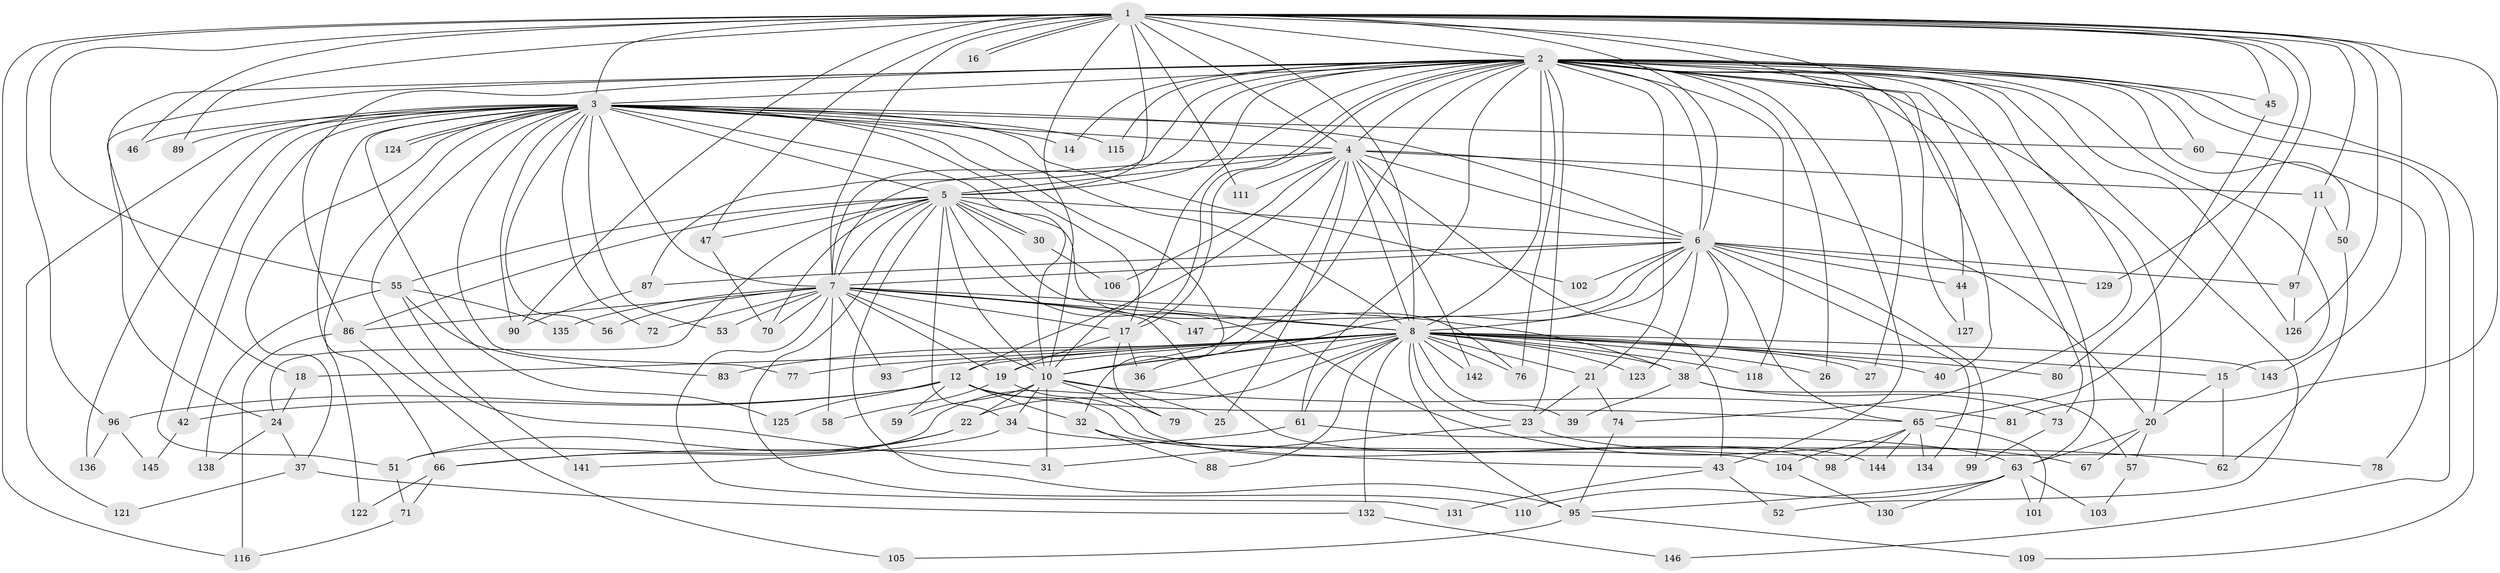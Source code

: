// original degree distribution, {25: 0.006802721088435374, 24: 0.006802721088435374, 34: 0.006802721088435374, 19: 0.006802721088435374, 22: 0.013605442176870748, 20: 0.006802721088435374, 36: 0.006802721088435374, 26: 0.006802721088435374, 17: 0.006802721088435374, 4: 0.08163265306122448, 10: 0.006802721088435374, 6: 0.04081632653061224, 2: 0.54421768707483, 3: 0.19047619047619047, 7: 0.006802721088435374, 5: 0.05442176870748299, 8: 0.006802721088435374}
// Generated by graph-tools (version 1.1) at 2025/10/02/27/25 16:10:59]
// undirected, 113 vertices, 266 edges
graph export_dot {
graph [start="1"]
  node [color=gray90,style=filled];
  1 [super="+13"];
  2 [super="+9"];
  3 [super="+28"];
  4 [super="+29"];
  5 [super="+117"];
  6 [super="+100"];
  7 [super="+41"];
  8 [super="+107"];
  10 [super="+35"];
  11;
  12 [super="+33"];
  14;
  15 [super="+82"];
  16;
  17 [super="+114"];
  18 [super="+113"];
  19 [super="+84"];
  20;
  21 [super="+64"];
  22;
  23;
  24 [super="+68"];
  25;
  26;
  27;
  30;
  31 [super="+49"];
  32;
  34;
  36;
  37;
  38;
  39;
  40;
  42;
  43 [super="+48"];
  44;
  45;
  46;
  47;
  50;
  51 [super="+54"];
  52;
  53;
  55 [super="+69"];
  56;
  57;
  58;
  59;
  60 [super="+112"];
  61 [super="+108"];
  62 [super="+133"];
  63 [super="+75"];
  65 [super="+85"];
  66 [super="+128"];
  67;
  70 [super="+91"];
  71;
  72;
  73;
  74;
  76 [super="+120"];
  77;
  78;
  79;
  80;
  81;
  83;
  86 [super="+94"];
  87 [super="+92"];
  88;
  89;
  90;
  93;
  95 [super="+119"];
  96;
  97;
  98;
  99;
  101;
  102;
  103;
  104;
  105;
  106;
  109;
  110;
  111;
  115;
  116 [super="+137"];
  118;
  121;
  122 [super="+139"];
  123;
  124;
  125;
  126 [super="+140"];
  127;
  129;
  130;
  131;
  132;
  134;
  135;
  136;
  138;
  141;
  142;
  143;
  144;
  145;
  146;
  147;
  1 -- 2 [weight=2];
  1 -- 3 [weight=2];
  1 -- 4;
  1 -- 5;
  1 -- 6;
  1 -- 7;
  1 -- 8;
  1 -- 10;
  1 -- 11;
  1 -- 16;
  1 -- 16;
  1 -- 44;
  1 -- 46;
  1 -- 47;
  1 -- 55;
  1 -- 81;
  1 -- 89;
  1 -- 90;
  1 -- 96;
  1 -- 111;
  1 -- 129;
  1 -- 143;
  1 -- 116;
  1 -- 65;
  1 -- 74;
  1 -- 45;
  1 -- 126;
  2 -- 3 [weight=3];
  2 -- 4 [weight=2];
  2 -- 5 [weight=2];
  2 -- 6 [weight=2];
  2 -- 7 [weight=2];
  2 -- 8 [weight=2];
  2 -- 10 [weight=2];
  2 -- 14;
  2 -- 17;
  2 -- 17;
  2 -- 18;
  2 -- 20;
  2 -- 21;
  2 -- 26;
  2 -- 27;
  2 -- 36;
  2 -- 40;
  2 -- 45;
  2 -- 50;
  2 -- 118;
  2 -- 146;
  2 -- 73;
  2 -- 76;
  2 -- 15;
  2 -- 86;
  2 -- 23;
  2 -- 24;
  2 -- 87;
  2 -- 43;
  2 -- 109;
  2 -- 63;
  2 -- 115;
  2 -- 52;
  2 -- 60;
  2 -- 61;
  2 -- 127;
  2 -- 126;
  3 -- 4;
  3 -- 5;
  3 -- 6 [weight=2];
  3 -- 7;
  3 -- 8;
  3 -- 10;
  3 -- 14;
  3 -- 32;
  3 -- 37;
  3 -- 42;
  3 -- 46;
  3 -- 51;
  3 -- 53;
  3 -- 60 [weight=2];
  3 -- 72;
  3 -- 77;
  3 -- 90;
  3 -- 102;
  3 -- 115;
  3 -- 121;
  3 -- 122;
  3 -- 124;
  3 -- 124;
  3 -- 125;
  3 -- 136;
  3 -- 56;
  3 -- 89;
  3 -- 66;
  3 -- 17;
  3 -- 31;
  4 -- 5;
  4 -- 6;
  4 -- 7;
  4 -- 8 [weight=2];
  4 -- 10;
  4 -- 11;
  4 -- 12 [weight=2];
  4 -- 20;
  4 -- 25;
  4 -- 106;
  4 -- 111;
  4 -- 142;
  4 -- 43;
  5 -- 6;
  5 -- 7;
  5 -- 8;
  5 -- 10;
  5 -- 24 [weight=2];
  5 -- 30;
  5 -- 30;
  5 -- 34;
  5 -- 47;
  5 -- 55;
  5 -- 67;
  5 -- 70;
  5 -- 76;
  5 -- 86;
  5 -- 110;
  5 -- 95;
  6 -- 7;
  6 -- 8;
  6 -- 10;
  6 -- 38;
  6 -- 44;
  6 -- 87;
  6 -- 97;
  6 -- 99;
  6 -- 102;
  6 -- 123;
  6 -- 129;
  6 -- 147;
  6 -- 134;
  6 -- 65;
  7 -- 8;
  7 -- 10;
  7 -- 19;
  7 -- 38;
  7 -- 56;
  7 -- 58;
  7 -- 72;
  7 -- 93;
  7 -- 131;
  7 -- 135;
  7 -- 144;
  7 -- 147;
  7 -- 17;
  7 -- 53;
  7 -- 70;
  7 -- 86;
  8 -- 10;
  8 -- 12;
  8 -- 15;
  8 -- 18;
  8 -- 19;
  8 -- 21;
  8 -- 22;
  8 -- 23;
  8 -- 26;
  8 -- 27;
  8 -- 39;
  8 -- 40;
  8 -- 61;
  8 -- 77;
  8 -- 80;
  8 -- 83;
  8 -- 88;
  8 -- 93;
  8 -- 118;
  8 -- 123;
  8 -- 132;
  8 -- 142;
  8 -- 143;
  8 -- 95;
  8 -- 38;
  8 -- 51;
  8 -- 76;
  10 -- 22;
  10 -- 25;
  10 -- 31;
  10 -- 34 [weight=2];
  10 -- 59;
  10 -- 79;
  10 -- 81;
  11 -- 50;
  11 -- 97;
  12 -- 32;
  12 -- 42;
  12 -- 59;
  12 -- 65;
  12 -- 96;
  12 -- 104;
  12 -- 125;
  15 -- 20;
  15 -- 62;
  17 -- 36;
  17 -- 79;
  17 -- 19;
  18 -- 24;
  19 -- 58;
  19 -- 98;
  20 -- 57;
  20 -- 67;
  20 -- 63;
  21 -- 74;
  21 -- 23;
  22 -- 51;
  22 -- 66;
  23 -- 31;
  23 -- 78;
  24 -- 37;
  24 -- 138;
  30 -- 106;
  32 -- 43;
  32 -- 88;
  34 -- 62;
  34 -- 141;
  37 -- 121;
  37 -- 132;
  38 -- 39;
  38 -- 57;
  38 -- 73;
  42 -- 145;
  43 -- 131;
  43 -- 52;
  44 -- 127;
  45 -- 80;
  47 -- 70;
  50 -- 62;
  51 -- 71;
  55 -- 83;
  55 -- 135;
  55 -- 138;
  55 -- 141;
  57 -- 103;
  60 -- 78;
  61 -- 66;
  61 -- 63;
  63 -- 101;
  63 -- 103;
  63 -- 130;
  63 -- 95;
  63 -- 110;
  65 -- 98;
  65 -- 101;
  65 -- 144;
  65 -- 104;
  65 -- 134;
  66 -- 71;
  66 -- 122;
  71 -- 116;
  73 -- 99;
  74 -- 95;
  86 -- 105;
  86 -- 116;
  87 -- 90;
  95 -- 105;
  95 -- 109;
  96 -- 136;
  96 -- 145;
  97 -- 126;
  104 -- 130;
  132 -- 146;
}
